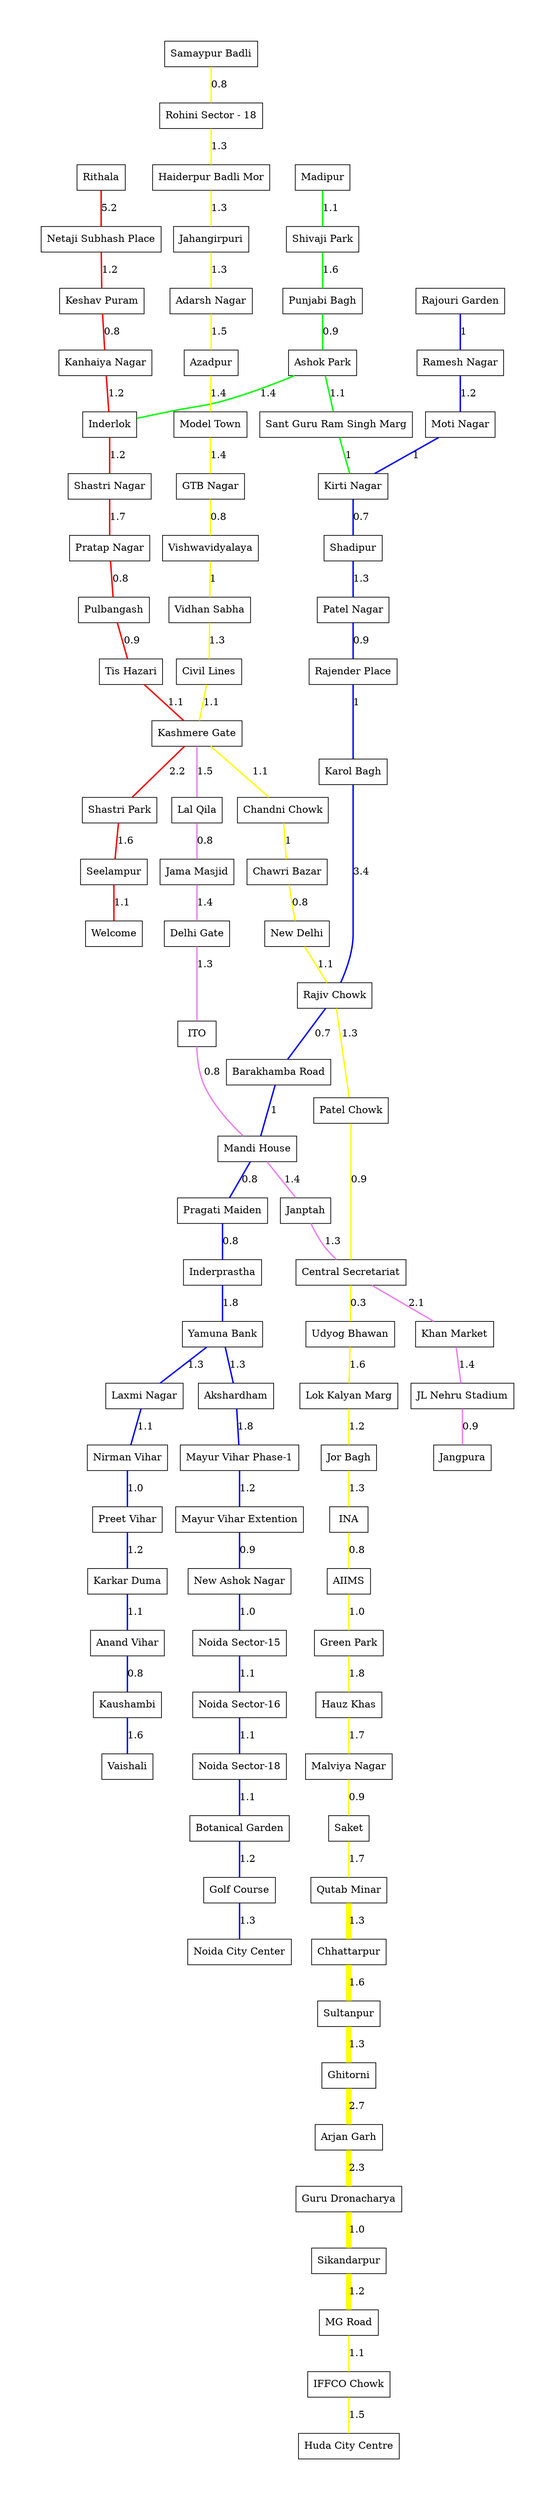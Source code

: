 graph G {
node [shape=rect,dpi=600] margin=0.75

//red
"Rithala" -- "Netaji Subhash Place" [label="5.2",color=red ,penwidth="2"];
"Netaji Subhash Place" -- "Keshav Puram" [label="1.2",color=red ,penwidth="2"];
"Keshav Puram" -- "Kanhaiya Nagar" [label="0.8",color=red ,penwidth="2"];
"Kanhaiya Nagar" -- "Inderlok" [label="1.2",color=red ,penwidth="2"];
"Inderlok" -- "Shastri Nagar" [label="1.2",color=red ,penwidth="2"];
"Shastri Nagar" -- "Pratap Nagar" [label="1.7",color=red ,penwidth="2"];
"Pratap Nagar" -- "Pulbangash" [label="0.8",color=red ,penwidth="2"];
"Pulbangash" -- "Tis Hazari" [label="0.9",color=red ,penwidth="2"];
"Tis Hazari" -- "Kashmere Gate" [label="1.1",color=red ,penwidth="2"];
"Kashmere Gate" -- "Shastri Park" [label="2.2",color=red ,penwidth="2"];
"Shastri Park" -- "Seelampur" [label="1.6",color=red ,penwidth="2"];
"Seelampur" -- "Welcome" [label="1.1",color=red ,penwidth="2"];

//blue
"Rajouri Garden" -- "Ramesh Nagar" [label="1",color=blue ,penwidth="2"];
"Ramesh Nagar" -- "Moti Nagar" [label="1.2",color=blue ,penwidth="2"];
"Moti Nagar" -- "Kirti Nagar" [label="1",color=blue ,penwidth="2"];
"Kirti Nagar" -- "Shadipur" [label="0.7",color=blue ,penwidth="2"];
"Shadipur" -- "Patel Nagar" [label="1.3",color=blue ,penwidth="2"];
"Patel Nagar" -- "Rajender Place" [label="0.9",color=blue ,penwidth="2"];
"Rajender Place" -- "Karol Bagh" [label="1",color=blue ,penwidth="2"];
"Karol Bagh" -- "Rajiv Chowk" [label="3.4",color=blue ,penwidth="2"];
"Rajiv Chowk" -- "Barakhamba Road" [label="0.7",color=blue ,penwidth="2"];
"Barakhamba Road" -- "Mandi House" [label="1",color=blue ,penwidth="2"];
"Mandi House" -- "Pragati Maiden" [label="0.8",color=blue ,penwidth="2"];
"Pragati Maiden" -- "Inderprastha" [label="0.8",color=blue ,penwidth="2"];
"Inderprastha" -- "Yamuna Bank" [label="1.8",color=blue ,penwidth="2"];
"Yamuna Bank" -- "Laxmi Nagar" [label="1.3",color=blue ,penwidth="2"];
"Laxmi Nagar" -- "Nirman Vihar" [label="1.1",color=blue ,penwidth="2"];
"Nirman Vihar" -- "Preet Vihar" [label="1.0",color=blue ,penwidth="2"];
"Preet Vihar" -- "Karkar Duma" [label="1.2",color=blue ,penwidth="2"];
"Karkar Duma" -- "Anand Vihar" [label="1.1",color=blue ,penwidth="2"];
"Anand Vihar" -- "Kaushambi" [label="0.8",color=blue ,penwidth="2"];
"Kaushambi" -- "Vaishali" [label="1.6",color=blue ,penwidth="2"];
"Yamuna Bank" -- "Akshardham" [label="1.3",color=blue ,penwidth="2"];
"Akshardham" -- "Mayur Vihar Phase-1" [label="1.8",color=blue ,penwidth="2"];
"Mayur Vihar Phase-1" -- "Mayur Vihar Extention" [label="1.2",color=blue ,penwidth="2"];
"Mayur Vihar Extention" -- "New Ashok Nagar" [label="0.9",color=blue ,penwidth="2"];
"New Ashok Nagar" -- "Noida Sector-15" [label="1.0",color=blue ,penwidth="2"];
"Noida Sector-15" -- "Noida Sector-16" [label="1.1",color=blue ,penwidth="2"];
"Noida Sector-16" -- "Noida Sector-18" [label="1.1",color=blue ,penwidth="2"];
"Noida Sector-18" -- "Botanical Garden" [label="1.1",color=blue ,penwidth="2"];
"Botanical Garden" -- "Golf Course" [label="1.2",color=blue ,penwidth="2"];
"Golf Course" -- "Noida City Center" [label="1.3",color=blue ,penwidth="2"];

//green
"Madipur" -- "Shivaji Park" [label="1.1",color=green ,penwidth="2"];
"Shivaji Park" -- "Punjabi Bagh" [label="1.6",color=green ,penwidth="2"];
"Punjabi Bagh" -- "Ashok Park" [label="0.9",color=green ,penwidth="2"];
"Ashok Park" -- "Inderlok" [label="1.4",color=green ,penwidth="2"];
"Ashok Park" -- "Sant Guru Ram Singh Marg" [label="1.1",color=green ,penwidth="2"];
"Sant Guru Ram Singh Marg" -- "Kirti Nagar" [label="1",color=green ,penwidth="2"];

//violet
"Kashmere Gate" -- "Lal Qila" [label="1.5",color=violet ,penwidth="2"];
"Lal Qila" -- "Jama Masjid" [label="0.8",color=violet ,penwidth="2"];
"Jama Masjid" -- "Delhi Gate" [label="1.4",color=violet ,penwidth="2"];
"Delhi Gate" -- "ITO" [label="1.3",color=violet ,penwidth="2"];
"ITO" -- "Mandi House" [label="0.8",color=violet ,penwidth="2"];
"Mandi House" -- "Janptah" [label="1.4",color=violet ,penwidth="2"];
"Janptah" -- "Central Secretariat" [label="1.3",color=violet ,penwidth="2"];
"Central Secretariat" -- "Khan Market" [label="2.1",color=violet ,penwidth="2"];
"Khan Market" -- "JL Nehru Stadium" [label="1.4",color=violet ,penwidth="2"];
"JL Nehru Stadium" -- "Jangpura" [label="0.9",color=violet ,penwidth="2"];

//yellow
"Vishwavidyalaya" -- "Vidhan Sabha" [label="1",color=yellow ,penwidth="2"];
"Vidhan Sabha" -- "Civil Lines" [label="1.3",color=yellow ,penwidth="2"];
"Civil Lines" -- "Kashmere Gate" [label="1.1",color=yellow ,penwidth="2"];
"Kashmere Gate" -- "Chandni Chowk" [label="1.1",color=yellow ,penwidth="2"];
"Chandni Chowk" -- "Chawri Bazar" [label="1",color=yellow ,penwidth="2"];
"Chawri Bazar" -- "New Delhi" [label="0.8",color=yellow ,penwidth="2"];
"New Delhi" -- "Rajiv Chowk" [label="1.1",color=yellow ,penwidth="2"];
"Rajiv Chowk" -- "Patel Chowk" [label="1.3",color=yellow ,penwidth="2"];
"Patel Chowk" -- "Central Secretariat" [label="0.9",color=yellow ,penwidth="2"];
"Central Secretariat" -- "Udyog Bhawan" [label="0.3",color=yellow ,penwidth="2"];
"Udyog Bhawan" -- "Lok Kalyan Marg" [label="1.6",color=yellow ,penwidth="2"];
"Lok Kalyan Marg" -- "Jor Bagh" [label="1.2",color=yellow ,penwidth="2"];
"Samaypur Badli" -- "Rohini Sector - 18" [label="0.8",color=yellow ,penwidth="2"];
"Rohini Sector - 18" -- "Haiderpur Badli Mor" [label="1.3",color=yellow ,penwidth="2"];
"Haiderpur Badli Mor" -- "Jahangirpuri" [label="1.3",color=yellow ,penwidth="2"];
"Jahangirpuri" -- "Adarsh Nagar" [label="1.3",color=yellow ,penwidth="2"];
"Adarsh Nagar" -- "Azadpur" [label="1.5",color=yellow ,penwidth="2"];
"Azadpur" -- "Model Town" [label="1.4",color=yellow ,penwidth="2"];
"Model Town" -- "GTB Nagar" [label="1.4",color=yellow ,penwidth="2"];
"GTB Nagar" -- "Vishwavidyalaya" [label="0.8",color=yellow ,penwidth="2"];
"Jor Bagh" -- "INA" [label="1.3",color=yellow ,penwidth="2"];
"INA" -- "AIIMS" [label="0.8",color=yellow ,penwidth="2"];
"AIIMS" -- "Green Park" [label="1.0",color=yellow ,penwidth="2"];
"Green Park" -- "Hauz Khas" [label="1.8",color=yellow ,penwidth="2"];
"Hauz Khas" -- "Malviya Nagar" [label="1.7",color=yellow ,penwidth="2"];
"Malviya Nagar" -- "Saket" [label="0.9",color=yellow ,penwidth="2"];
"Saket" -- "Qutab Minar" [label="1.7",color=yellow ,penwidth="2"];
"Qutab Minar" -- "Chhattarpur" [label="1.3",color=yellow ,penwidth="8"];
"Chhattarpur" -- "Sultanpur" [label="1.6",color=yellow ,penwidth="8"];
"Sultanpur" -- "Ghitorni" [label="1.3",color=yellow ,penwidth="8"];
"Ghitorni" -- "Arjan Garh" [label="2.7",color=yellow ,penwidth="8"];
"Arjan Garh" -- "Guru Dronacharya" [label="2.3",color=yellow ,penwidth="8"];
"Guru Dronacharya" -- "Sikandarpur" [label="1.0",color=yellow ,penwidth="8"];
"Sikandarpur" -- "MG Road" [label="1.2",color=yellow ,penwidth="8"];
"MG Road" -- "IFFCO Chowk" [label="1.1",color=yellow ,penwidth="2"];
"IFFCO Chowk" -- "Huda City Centre" [label="1.5",color=yellow ,penwidth="2"];
}
